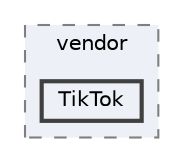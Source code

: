 digraph "dev.sharpishly.com/website/vendor/TikTok"
{
 // LATEX_PDF_SIZE
  bgcolor="transparent";
  edge [fontname=Helvetica,fontsize=10,labelfontname=Helvetica,labelfontsize=10];
  node [fontname=Helvetica,fontsize=10,shape=box,height=0.2,width=0.4];
  compound=true
  subgraph clusterdir_6031a4b2d1cb1e9d66cf451e65c1ec22 {
    graph [ bgcolor="#edf0f7", pencolor="grey50", label="vendor", fontname=Helvetica,fontsize=10 style="filled,dashed", URL="dir_6031a4b2d1cb1e9d66cf451e65c1ec22.html",tooltip=""]
  dir_56b338d88683b25780af7ca4fc60f674 [label="TikTok", fillcolor="#edf0f7", color="grey25", style="filled,bold", URL="dir_56b338d88683b25780af7ca4fc60f674.html",tooltip=""];
  }
}
